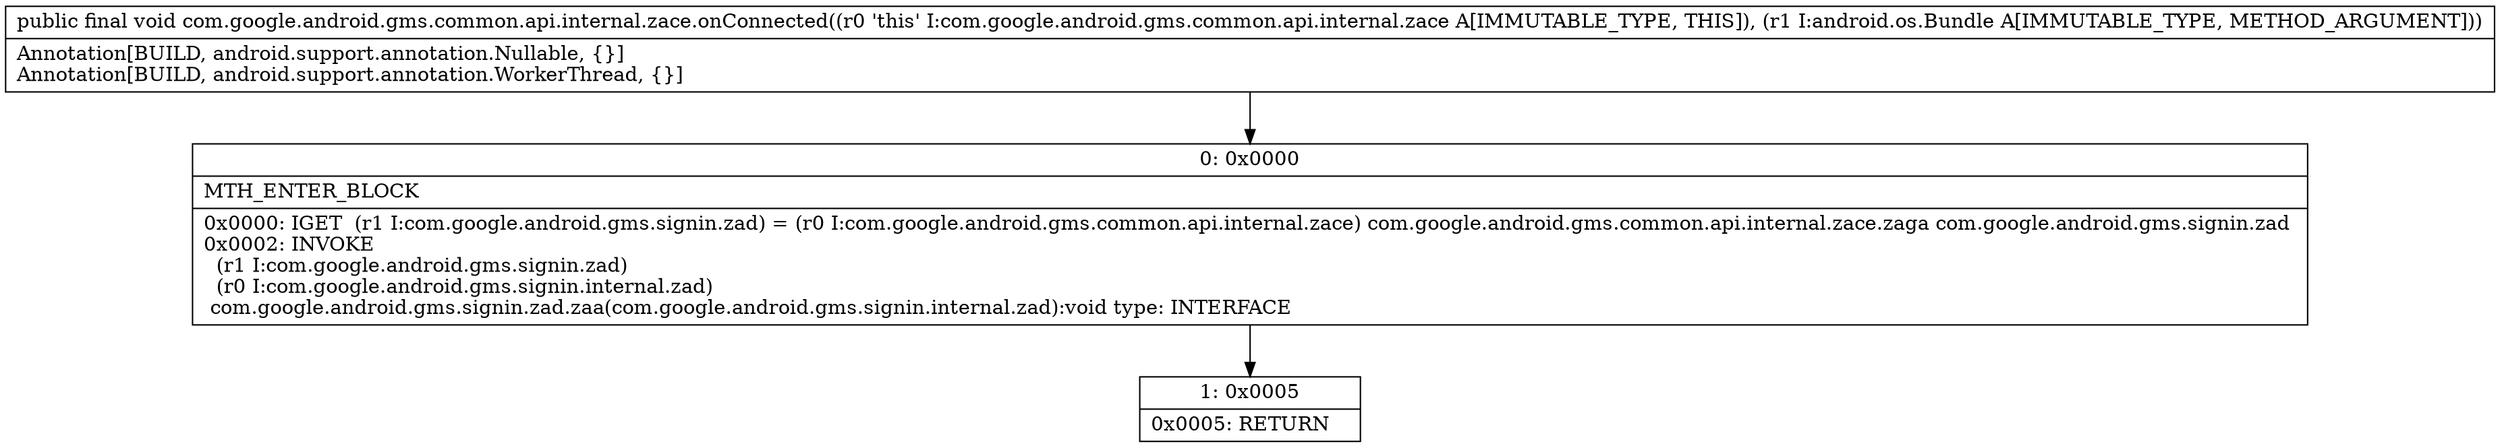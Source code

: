 digraph "CFG forcom.google.android.gms.common.api.internal.zace.onConnected(Landroid\/os\/Bundle;)V" {
Node_0 [shape=record,label="{0\:\ 0x0000|MTH_ENTER_BLOCK\l|0x0000: IGET  (r1 I:com.google.android.gms.signin.zad) = (r0 I:com.google.android.gms.common.api.internal.zace) com.google.android.gms.common.api.internal.zace.zaga com.google.android.gms.signin.zad \l0x0002: INVOKE  \l  (r1 I:com.google.android.gms.signin.zad)\l  (r0 I:com.google.android.gms.signin.internal.zad)\l com.google.android.gms.signin.zad.zaa(com.google.android.gms.signin.internal.zad):void type: INTERFACE \l}"];
Node_1 [shape=record,label="{1\:\ 0x0005|0x0005: RETURN   \l}"];
MethodNode[shape=record,label="{public final void com.google.android.gms.common.api.internal.zace.onConnected((r0 'this' I:com.google.android.gms.common.api.internal.zace A[IMMUTABLE_TYPE, THIS]), (r1 I:android.os.Bundle A[IMMUTABLE_TYPE, METHOD_ARGUMENT]))  | Annotation[BUILD, android.support.annotation.Nullable, \{\}]\lAnnotation[BUILD, android.support.annotation.WorkerThread, \{\}]\l}"];
MethodNode -> Node_0;
Node_0 -> Node_1;
}

